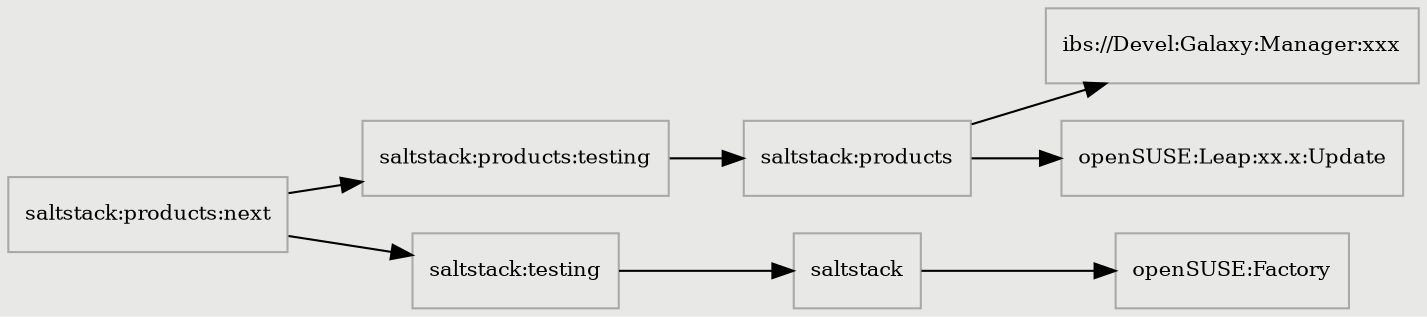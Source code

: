 digraph "salt package flow"{
    rankdir="LR"
	size="10,5";
    graph [bgcolor="#e8e8e7", fontsize=30];
	node [fontsize=10, color=darkgrey, shape=box];
	"saltstack:products:next" -> "saltstack:products:testing";
	"saltstack:products:next" -> "saltstack:testing";
	"saltstack:products:testing" -> "saltstack:products";
	"saltstack:products" -> "ibs://Devel:Galaxy:Manager:xxx";
	"saltstack:products" -> "openSUSE:Leap:xx.x:Update";
	"saltstack:testing" -> "saltstack";
	"saltstack" -> "openSUSE:Factory";
}
